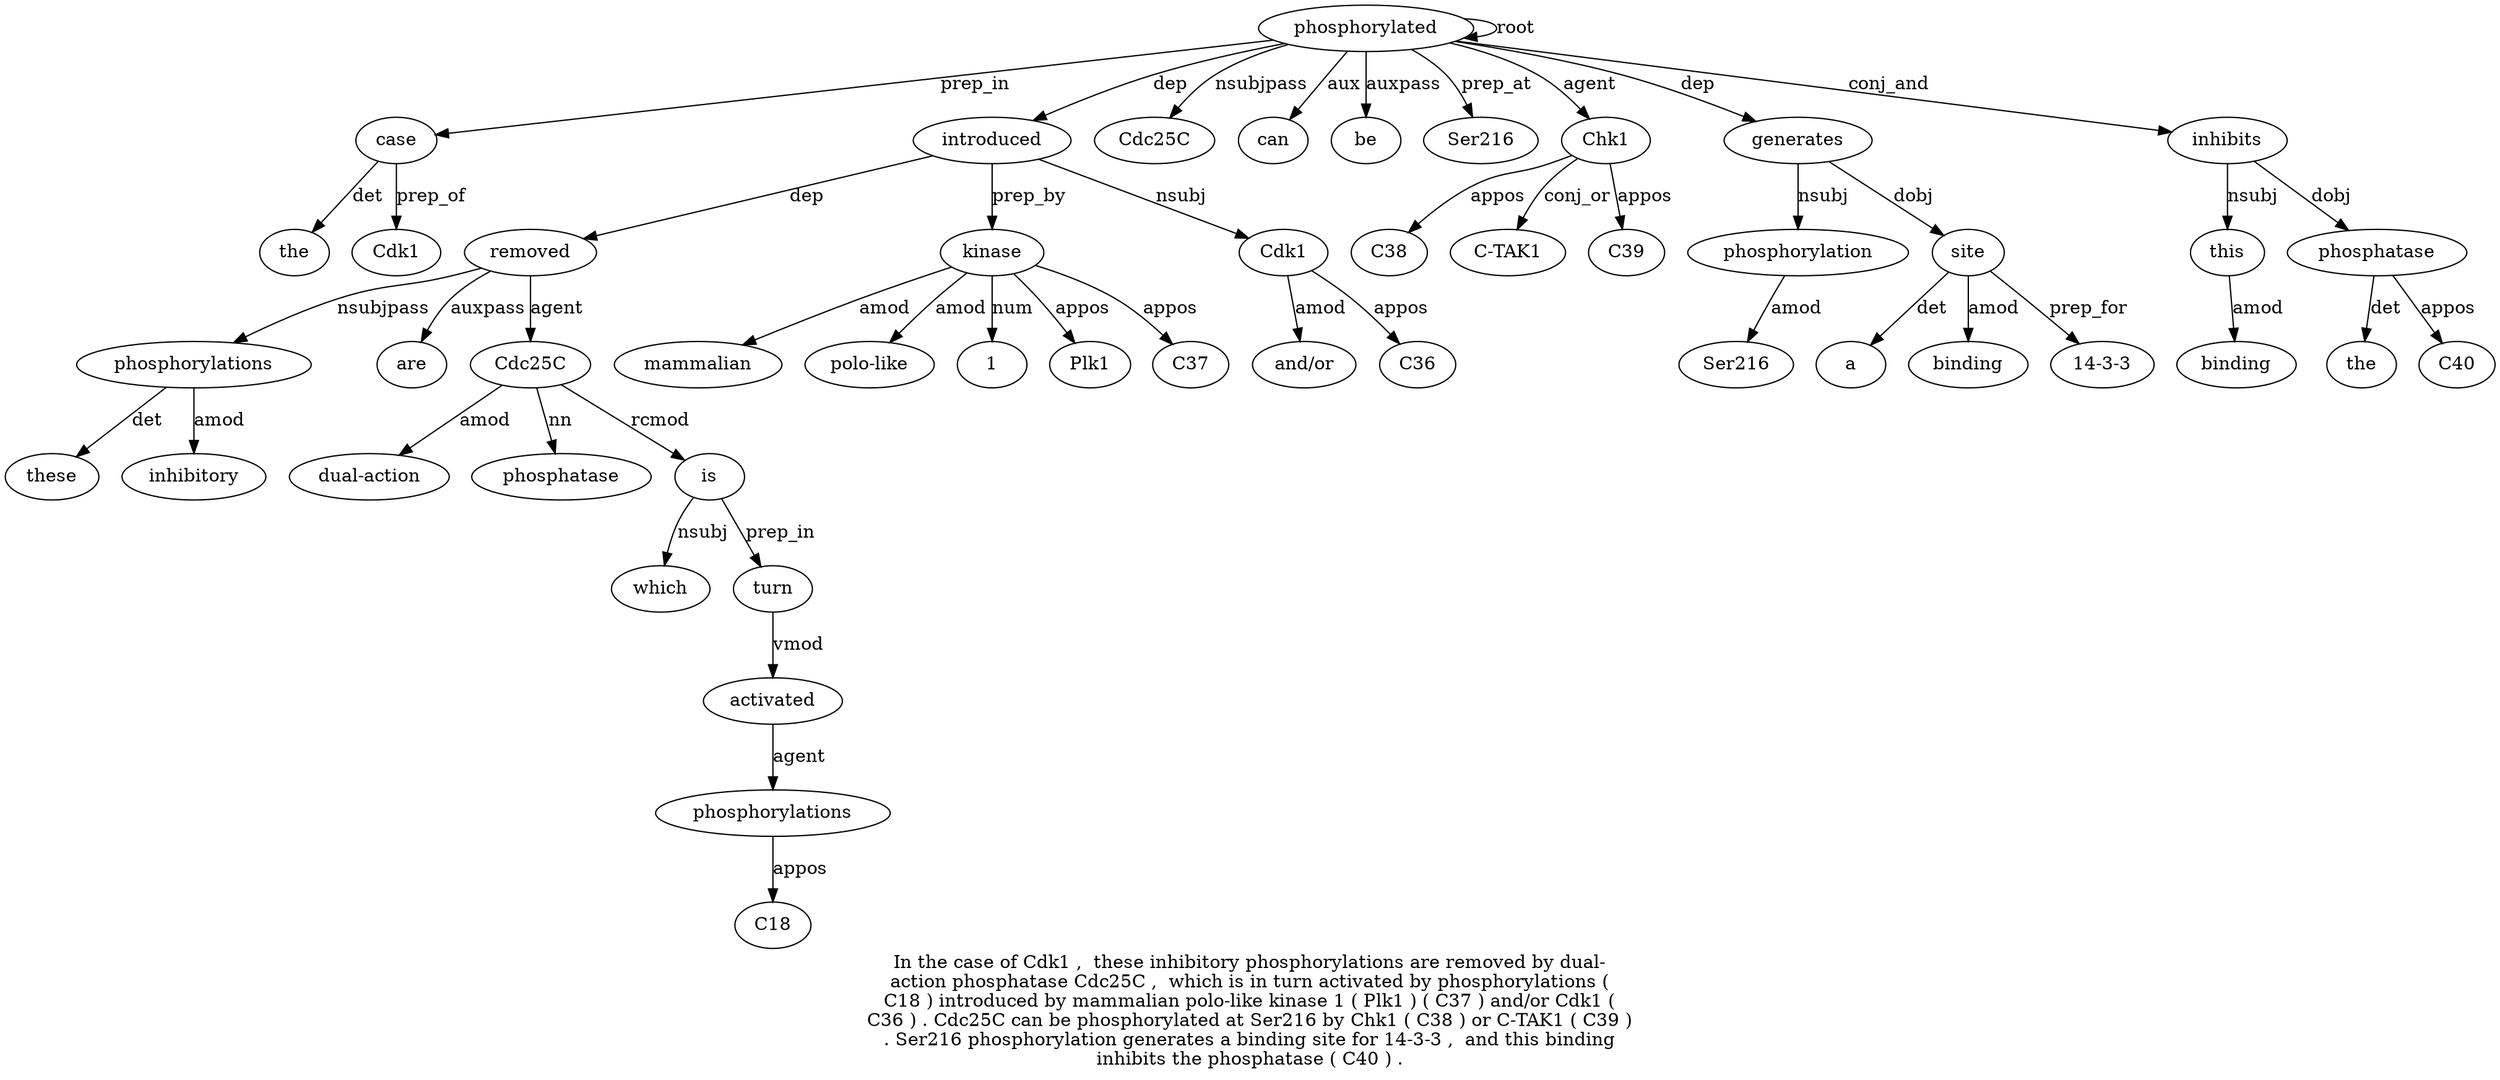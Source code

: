 digraph "In the case of Cdk1 ,  these inhibitory phosphorylations are removed by dual-action phosphatase Cdc25C ,  which is in turn activated by phosphorylations ( C18 ) introduced by mammalian polo-like kinase 1 ( Plk1 ) ( C37 ) and/or Cdk1 ( C36 ) . Cdc25C can be phosphorylated at Ser216 by Chk1 ( C38 ) or C-TAK1 ( C39 ) . Ser216 phosphorylation generates a binding site for 14-3-3 ,  and this binding inhibits the phosphatase ( C40 ) ." {
label="In the case of Cdk1 ,  these inhibitory phosphorylations are removed by dual-
action phosphatase Cdc25C ,  which is in turn activated by phosphorylations (
C18 ) introduced by mammalian polo-like kinase 1 ( Plk1 ) ( C37 ) and/or Cdk1 (
C36 ) . Cdc25C can be phosphorylated at Ser216 by Chk1 ( C38 ) or C-TAK1 ( C39 )
. Ser216 phosphorylation generates a binding site for 14-3-3 ,  and this binding
inhibits the phosphatase ( C40 ) .";
case3 [style=filled, fillcolor=white, label=case];
the2 [style=filled, fillcolor=white, label=the];
case3 -> the2  [label=det];
phosphorylated48 [style=filled, fillcolor=white, label=phosphorylated];
phosphorylated48 -> case3  [label=prep_in];
Cdk15 [style=filled, fillcolor=white, label=Cdk1];
case3 -> Cdk15  [label=prep_of];
phosphorylations9 [style=filled, fillcolor=white, label=phosphorylations];
these7 [style=filled, fillcolor=white, label=these];
phosphorylations9 -> these7  [label=det];
inhibitory8 [style=filled, fillcolor=white, label=inhibitory];
phosphorylations9 -> inhibitory8  [label=amod];
removed11 [style=filled, fillcolor=white, label=removed];
removed11 -> phosphorylations9  [label=nsubjpass];
are10 [style=filled, fillcolor=white, label=are];
removed11 -> are10  [label=auxpass];
introduced27 [style=filled, fillcolor=white, label=introduced];
introduced27 -> removed11  [label=dep];
Cdc25C1 [style=filled, fillcolor=white, label=Cdc25C];
"dual-action13" [style=filled, fillcolor=white, label="dual-action"];
Cdc25C1 -> "dual-action13"  [label=amod];
phosphatase14 [style=filled, fillcolor=white, label=phosphatase];
Cdc25C1 -> phosphatase14  [label=nn];
removed11 -> Cdc25C1  [label=agent];
is18 [style=filled, fillcolor=white, label=is];
which17 [style=filled, fillcolor=white, label=which];
is18 -> which17  [label=nsubj];
Cdc25C1 -> is18  [label=rcmod];
turn20 [style=filled, fillcolor=white, label=turn];
is18 -> turn20  [label=prep_in];
activated21 [style=filled, fillcolor=white, label=activated];
turn20 -> activated21  [label=vmod];
phosphorylations23 [style=filled, fillcolor=white, label=phosphorylations];
activated21 -> phosphorylations23  [label=agent];
C1825 [style=filled, fillcolor=white, label=C18];
phosphorylations23 -> C1825  [label=appos];
phosphorylated48 -> introduced27  [label=dep];
kinase31 [style=filled, fillcolor=white, label=kinase];
mammalian29 [style=filled, fillcolor=white, label=mammalian];
kinase31 -> mammalian29  [label=amod];
"polo-like30" [style=filled, fillcolor=white, label="polo-like"];
kinase31 -> "polo-like30"  [label=amod];
introduced27 -> kinase31  [label=prep_by];
132 [style=filled, fillcolor=white, label=1];
kinase31 -> 132  [label=num];
Plk134 [style=filled, fillcolor=white, label=Plk1];
kinase31 -> Plk134  [label=appos];
C37 [style=filled, fillcolor=white, label=C37];
kinase31 -> C37  [label=appos];
Cdk140 [style=filled, fillcolor=white, label=Cdk1];
"and/or39" [style=filled, fillcolor=white, label="and/or"];
Cdk140 -> "and/or39"  [label=amod];
introduced27 -> Cdk140  [label=nsubj];
C3642 [style=filled, fillcolor=white, label=C36];
Cdk140 -> C3642  [label=appos];
Cdc25C4 [style=filled, fillcolor=white, label=Cdc25C];
phosphorylated48 -> Cdc25C4  [label=nsubjpass];
can46 [style=filled, fillcolor=white, label=can];
phosphorylated48 -> can46  [label=aux];
be47 [style=filled, fillcolor=white, label=be];
phosphorylated48 -> be47  [label=auxpass];
phosphorylated48 -> phosphorylated48  [label=root];
Ser21650 [style=filled, fillcolor=white, label=Ser216];
phosphorylated48 -> Ser21650  [label=prep_at];
Chk152 [style=filled, fillcolor=white, label=Chk1];
phosphorylated48 -> Chk152  [label=agent];
C3854 [style=filled, fillcolor=white, label=C38];
Chk152 -> C3854  [label=appos];
"C-TAK157" [style=filled, fillcolor=white, label="C-TAK1"];
Chk152 -> "C-TAK157"  [label=conj_or];
C395 [style=filled, fillcolor=white, label=C39];
Chk152 -> C395  [label=appos];
phosphorylation63 [style=filled, fillcolor=white, label=phosphorylation];
Ser216 [style=filled, fillcolor=white, label=Ser216];
phosphorylation63 -> Ser216  [label=amod];
generates64 [style=filled, fillcolor=white, label=generates];
generates64 -> phosphorylation63  [label=nsubj];
phosphorylated48 -> generates64  [label=dep];
site67 [style=filled, fillcolor=white, label=site];
a65 [style=filled, fillcolor=white, label=a];
site67 -> a65  [label=det];
binding66 [style=filled, fillcolor=white, label=binding];
site67 -> binding66  [label=amod];
generates64 -> site67  [label=dobj];
"14-3-369" [style=filled, fillcolor=white, label="14-3-3"];
site67 -> "14-3-369"  [label=prep_for];
inhibits74 [style=filled, fillcolor=white, label=inhibits];
this72 [style=filled, fillcolor=white, label=this];
inhibits74 -> this72  [label=nsubj];
binding73 [style=filled, fillcolor=white, label=binding];
this72 -> binding73  [label=amod];
phosphorylated48 -> inhibits74  [label=conj_and];
phosphatase76 [style=filled, fillcolor=white, label=phosphatase];
the75 [style=filled, fillcolor=white, label=the];
phosphatase76 -> the75  [label=det];
inhibits74 -> phosphatase76  [label=dobj];
C4078 [style=filled, fillcolor=white, label=C40];
phosphatase76 -> C4078  [label=appos];
}
